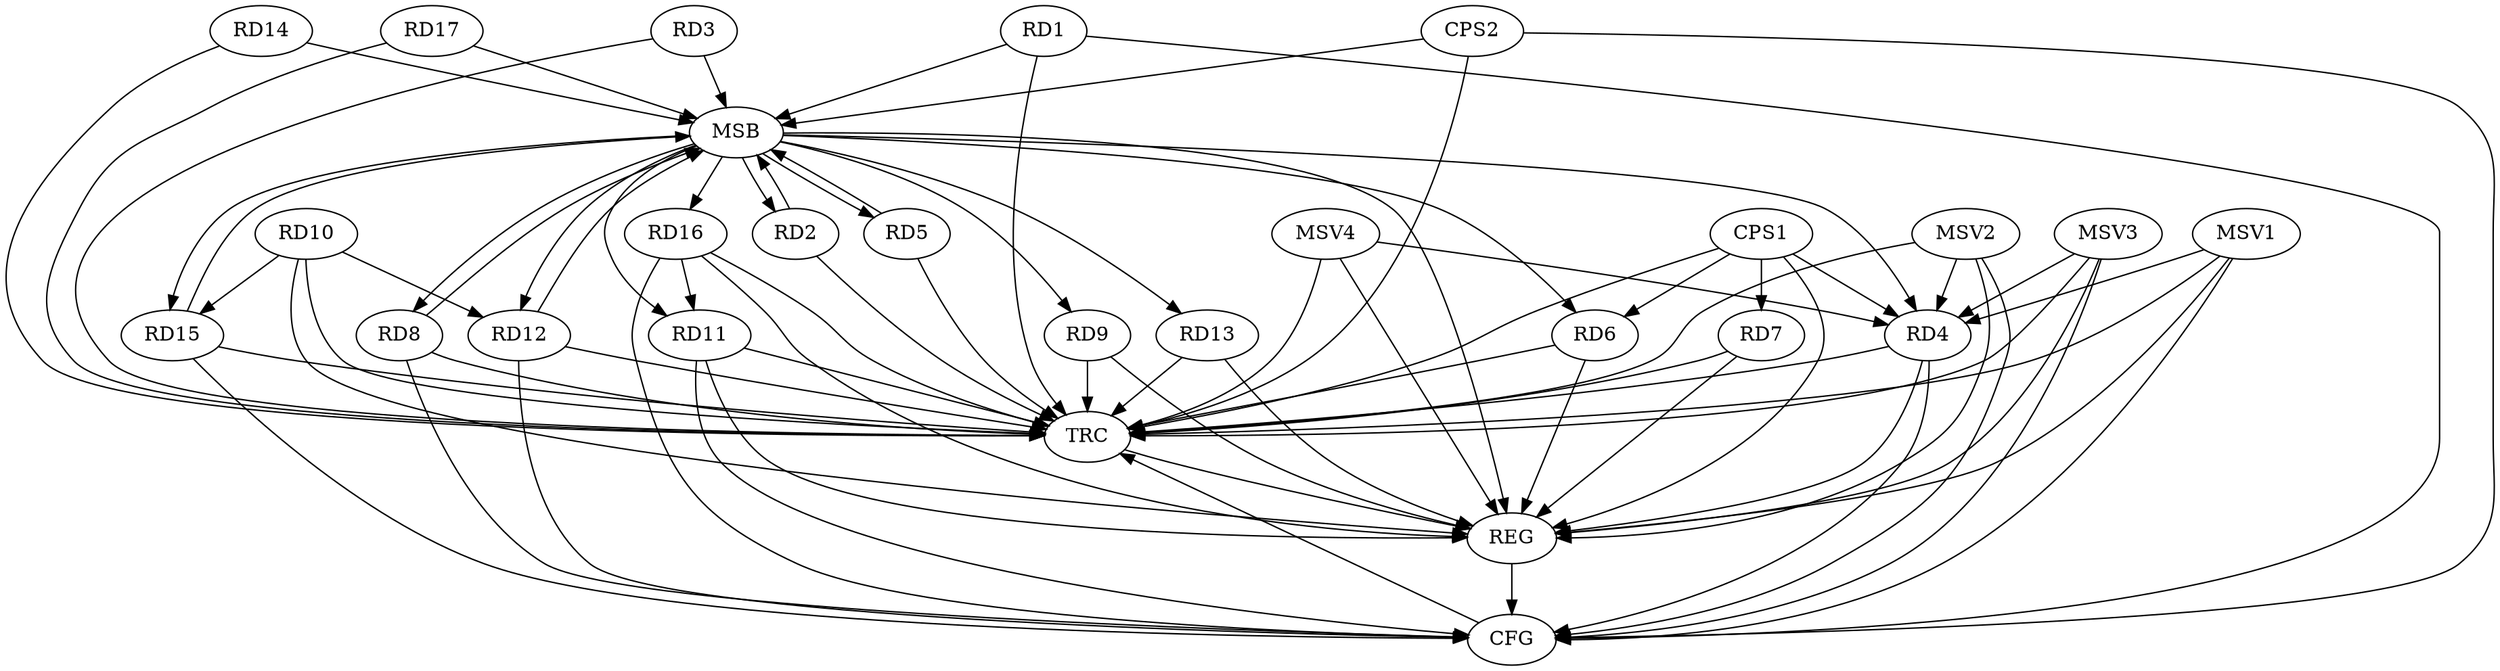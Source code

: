 strict digraph G {
  RD1 [ label="RD1" ];
  RD2 [ label="RD2" ];
  RD3 [ label="RD3" ];
  RD4 [ label="RD4" ];
  RD5 [ label="RD5" ];
  RD6 [ label="RD6" ];
  RD7 [ label="RD7" ];
  RD8 [ label="RD8" ];
  RD9 [ label="RD9" ];
  RD10 [ label="RD10" ];
  RD11 [ label="RD11" ];
  RD12 [ label="RD12" ];
  RD13 [ label="RD13" ];
  RD14 [ label="RD14" ];
  RD15 [ label="RD15" ];
  RD16 [ label="RD16" ];
  RD17 [ label="RD17" ];
  CPS1 [ label="CPS1" ];
  CPS2 [ label="CPS2" ];
  REG [ label="REG" ];
  MSB [ label="MSB" ];
  CFG [ label="CFG" ];
  TRC [ label="TRC" ];
  MSV1 [ label="MSV1" ];
  MSV2 [ label="MSV2" ];
  MSV3 [ label="MSV3" ];
  MSV4 [ label="MSV4" ];
  RD10 -> RD12;
  RD10 -> RD15;
  RD16 -> RD11;
  CPS1 -> RD4;
  CPS1 -> RD6;
  CPS1 -> RD7;
  RD4 -> REG;
  RD6 -> REG;
  RD7 -> REG;
  RD9 -> REG;
  RD10 -> REG;
  RD11 -> REG;
  RD13 -> REG;
  RD16 -> REG;
  CPS1 -> REG;
  RD1 -> MSB;
  MSB -> RD2;
  MSB -> RD11;
  MSB -> RD15;
  MSB -> REG;
  RD2 -> MSB;
  MSB -> RD5;
  RD3 -> MSB;
  MSB -> RD4;
  MSB -> RD8;
  RD5 -> MSB;
  MSB -> RD12;
  RD8 -> MSB;
  MSB -> RD16;
  RD12 -> MSB;
  RD14 -> MSB;
  MSB -> RD6;
  RD15 -> MSB;
  RD17 -> MSB;
  MSB -> RD9;
  CPS2 -> MSB;
  MSB -> RD13;
  RD4 -> CFG;
  RD8 -> CFG;
  RD16 -> CFG;
  RD1 -> CFG;
  CPS2 -> CFG;
  RD15 -> CFG;
  RD12 -> CFG;
  RD11 -> CFG;
  REG -> CFG;
  RD1 -> TRC;
  RD2 -> TRC;
  RD3 -> TRC;
  RD4 -> TRC;
  RD5 -> TRC;
  RD6 -> TRC;
  RD7 -> TRC;
  RD8 -> TRC;
  RD9 -> TRC;
  RD10 -> TRC;
  RD11 -> TRC;
  RD12 -> TRC;
  RD13 -> TRC;
  RD14 -> TRC;
  RD15 -> TRC;
  RD16 -> TRC;
  RD17 -> TRC;
  CPS1 -> TRC;
  CPS2 -> TRC;
  CFG -> TRC;
  TRC -> REG;
  MSV1 -> RD4;
  MSV1 -> REG;
  MSV1 -> TRC;
  MSV1 -> CFG;
  MSV2 -> RD4;
  MSV2 -> REG;
  MSV2 -> TRC;
  MSV2 -> CFG;
  MSV3 -> RD4;
  MSV3 -> REG;
  MSV3 -> TRC;
  MSV3 -> CFG;
  MSV4 -> RD4;
  MSV4 -> REG;
  MSV4 -> TRC;
}
